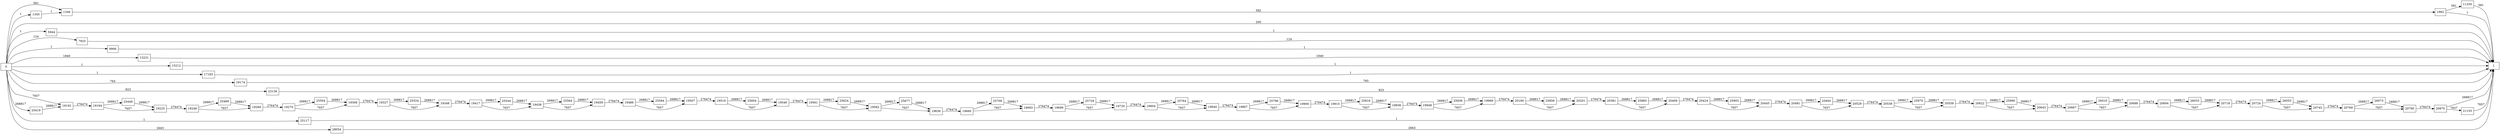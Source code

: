 digraph {
	graph [rankdir=LR]
	node [shape=rectangle]
	1345 -> 1346 [label=1]
	1346 -> 1982 [label=582]
	1982 -> 1 [label=1]
	1982 -> 11250 [label=581]
	5944 -> 1 [label=1]
	7925 -> 1 [label=124]
	9906 -> 1 [label=1]
	11250 -> 1 [label=581]
	13231 -> 1 [label=1840]
	15212 -> 1 [label=1]
	17193 -> 1 [label=1]
	19174 -> 1 [label=765]
	19192 -> 19194 [label=276474]
	19194 -> 19225 [label=7657]
	19194 -> 25449 [label=268817]
	19225 -> 19248 [label=276474]
	19248 -> 19269 [label=7657]
	19248 -> 25469 [label=268817]
	19269 -> 19270 [label=276474]
	19270 -> 19306 [label=7657]
	19270 -> 25504 [label=268817]
	19306 -> 19327 [label=276474]
	19327 -> 19348 [label=7657]
	19327 -> 25524 [label=268817]
	19348 -> 19417 [label=276474]
	19417 -> 19438 [label=7657]
	19417 -> 25544 [label=268817]
	19438 -> 19459 [label=7657]
	19438 -> 25564 [label=268817]
	19459 -> 19486 [label=276474]
	19486 -> 19507 [label=7657]
	19486 -> 25584 [label=268817]
	19507 -> 19519 [label=276474]
	19519 -> 19540 [label=7657]
	19519 -> 25604 [label=268817]
	19540 -> 19561 [label=276474]
	19561 -> 19582 [label=7657]
	19561 -> 25624 [label=268817]
	19582 -> 19636 [label=7657]
	19582 -> 25677 [label=268817]
	19636 -> 19660 [label=276474]
	19660 -> 19693 [label=7657]
	19660 -> 25709 [label=268817]
	19693 -> 19699 [label=276474]
	19699 -> 19720 [label=7657]
	19699 -> 25729 [label=268817]
	19720 -> 19804 [label=276474]
	19804 -> 19840 [label=7657]
	19804 -> 25764 [label=268817]
	19840 -> 19867 [label=276474]
	19867 -> 19900 [label=7657]
	19867 -> 25796 [label=268817]
	19900 -> 19915 [label=276474]
	19915 -> 19936 [label=7657]
	19915 -> 25816 [label=268817]
	19936 -> 19948 [label=276474]
	19948 -> 19969 [label=7657]
	19948 -> 25836 [label=268817]
	19969 -> 20180 [label=276474]
	20180 -> 20201 [label=7657]
	20180 -> 25856 [label=268817]
	20201 -> 20381 [label=276474]
	20381 -> 20409 [label=7657]
	20381 -> 25883 [label=268817]
	20409 -> 20424 [label=276474]
	20424 -> 20445 [label=7657]
	20424 -> 25903 [label=268817]
	20445 -> 20481 [label=276474]
	20481 -> 20529 [label=7657]
	20481 -> 25950 [label=268817]
	20529 -> 20538 [label=276474]
	20538 -> 20559 [label=7657]
	20538 -> 25970 [label=268817]
	20559 -> 20622 [label=276474]
	20622 -> 20643 [label=7657]
	20622 -> 25990 [label=268817]
	20643 -> 20667 [label=276474]
	20667 -> 20688 [label=7657]
	20667 -> 26010 [label=268817]
	20688 -> 20694 [label=276474]
	20694 -> 20718 [label=7657]
	20694 -> 26033 [label=268817]
	20718 -> 20724 [label=276474]
	20724 -> 20745 [label=7657]
	20724 -> 26053 [label=268817]
	20745 -> 20769 [label=276474]
	20769 -> 20790 [label=7657]
	20769 -> 26073 [label=268817]
	20790 -> 20870 [label=276474]
	20870 -> 1 [label=268817]
	20870 -> 21155 [label=7657]
	21155 -> 1 [label=7657]
	23136 -> 1 [label=823]
	25117 -> 1 [label=1]
	25419 -> 19192 [label=268817]
	25449 -> 19225 [label=268817]
	25469 -> 19269 [label=268817]
	25504 -> 19306 [label=268817]
	25524 -> 19348 [label=268817]
	25544 -> 19438 [label=268817]
	25564 -> 19459 [label=268817]
	25584 -> 19507 [label=268817]
	25604 -> 19540 [label=268817]
	25624 -> 19582 [label=268817]
	25677 -> 19636 [label=268817]
	25709 -> 19693 [label=268817]
	25729 -> 19720 [label=268817]
	25764 -> 19840 [label=268817]
	25796 -> 19900 [label=268817]
	25816 -> 19936 [label=268817]
	25836 -> 19969 [label=268817]
	25856 -> 20201 [label=268817]
	25883 -> 20409 [label=268817]
	25903 -> 20445 [label=268817]
	25950 -> 20529 [label=268817]
	25970 -> 20559 [label=268817]
	25990 -> 20643 [label=268817]
	26010 -> 20688 [label=268817]
	26033 -> 20718 [label=268817]
	26053 -> 20745 [label=268817]
	26073 -> 20790 [label=268817]
	28054 -> 1 [label=2663]
	0 -> 1346 [label=581]
	0 -> 1345 [label=1]
	0 -> 1 [label=200]
	0 -> 5944 [label=1]
	0 -> 7925 [label=124]
	0 -> 9906 [label=1]
	0 -> 13231 [label=1840]
	0 -> 15212 [label=1]
	0 -> 17193 [label=1]
	0 -> 19174 [label=765]
	0 -> 19192 [label=7657]
	0 -> 23136 [label=823]
	0 -> 25117 [label=1]
	0 -> 25419 [label=268817]
	0 -> 28054 [label=2663]
}
